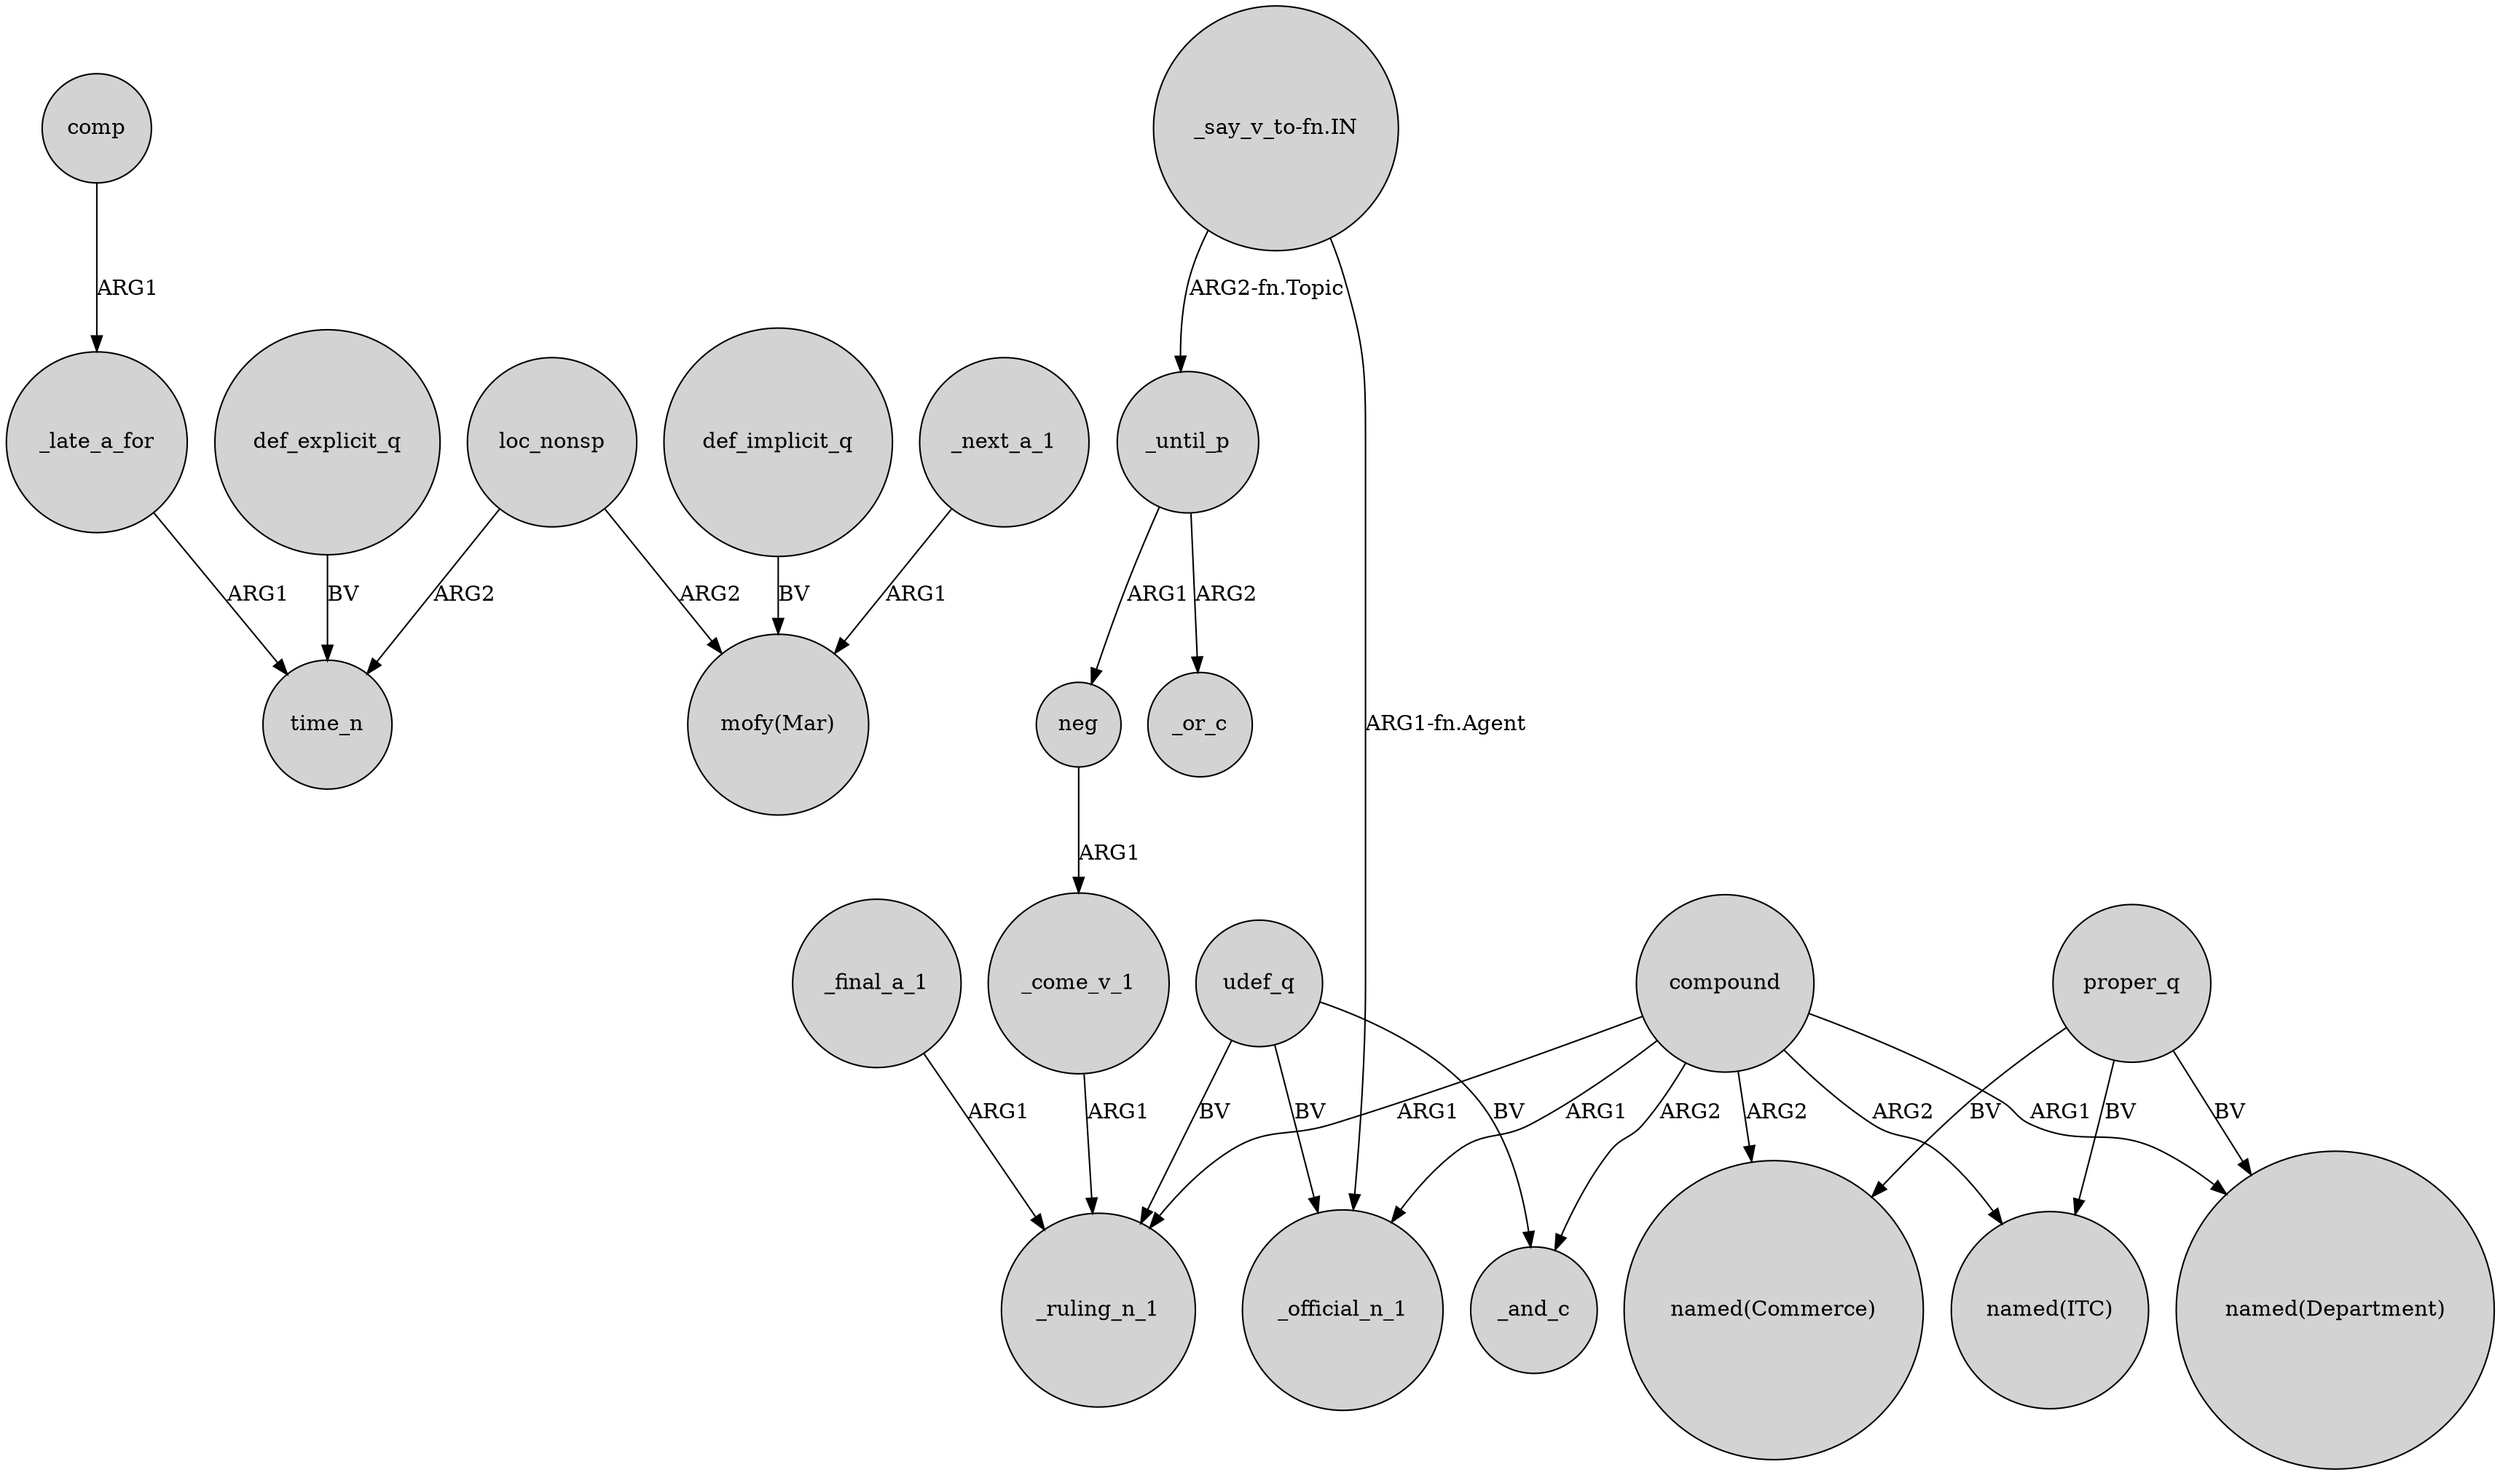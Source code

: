 digraph {
	node [shape=circle style=filled]
	comp -> _late_a_for [label=ARG1]
	def_explicit_q -> time_n [label=BV]
	"_say_v_to-fn.IN" -> _official_n_1 [label="ARG1-fn.Agent"]
	_come_v_1 -> _ruling_n_1 [label=ARG1]
	def_implicit_q -> "mofy(Mar)" [label=BV]
	_until_p -> neg [label=ARG1]
	_until_p -> _or_c [label=ARG2]
	loc_nonsp -> "mofy(Mar)" [label=ARG2]
	loc_nonsp -> time_n [label=ARG2]
	"_say_v_to-fn.IN" -> _until_p [label="ARG2-fn.Topic"]
	compound -> _and_c [label=ARG2]
	udef_q -> _ruling_n_1 [label=BV]
	compound -> _ruling_n_1 [label=ARG1]
	udef_q -> _official_n_1 [label=BV]
	neg -> _come_v_1 [label=ARG1]
	proper_q -> "named(Commerce)" [label=BV]
	_next_a_1 -> "mofy(Mar)" [label=ARG1]
	_final_a_1 -> _ruling_n_1 [label=ARG1]
	compound -> _official_n_1 [label=ARG1]
	compound -> "named(ITC)" [label=ARG2]
	_late_a_for -> time_n [label=ARG1]
	proper_q -> "named(ITC)" [label=BV]
	compound -> "named(Department)" [label=ARG1]
	udef_q -> _and_c [label=BV]
	proper_q -> "named(Department)" [label=BV]
	compound -> "named(Commerce)" [label=ARG2]
}
